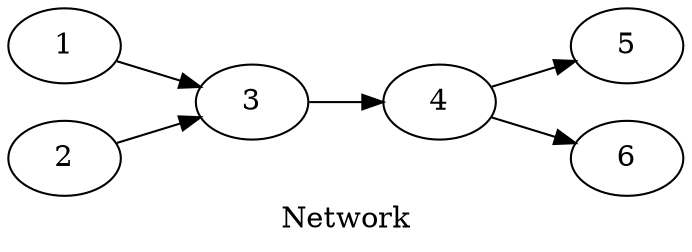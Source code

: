 digraph G {
    rankdir=LR
    label="Network"
    dir=both
    1 -> 3
    2 -> 3
    3 -> 4
    4 -> 5
    4 -> 6

}
